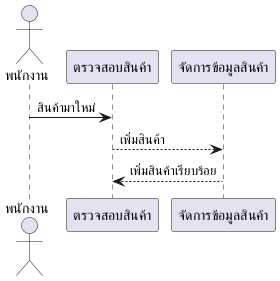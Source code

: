 @startuml "จัดการข้อมูลสินค้า"
actor "พนักงาน"
participant "ตรวจสอบสินค้า"
participant "จัดการข้อมูลสินค้า"
"พนักงาน" -> "ตรวจสอบสินค้า":สินค้ามาใหม่
"ตรวจสอบสินค้า" --> "จัดการข้อมูลสินค้า":เพิ่มสินค้า
 "จัดการข้อมูลสินค้า" --> "ตรวจสอบสินค้า":เพิ่มสินค้าเรียบร้อย
@enduml